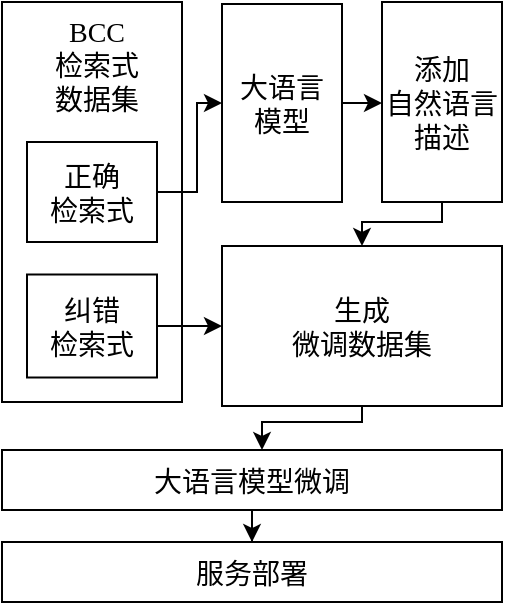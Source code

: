 <mxfile version="24.7.5">
  <diagram name="Page-1" id="YzF1wYIKMdavqr_pMihd">
    <mxGraphModel dx="1004" dy="746" grid="1" gridSize="10" guides="1" tooltips="1" connect="1" arrows="1" fold="1" page="1" pageScale="1" pageWidth="850" pageHeight="1100" math="0" shadow="0">
      <root>
        <mxCell id="0" />
        <mxCell id="1" parent="0" />
        <mxCell id="ajgn6oq-DAd7ekMlXT-4-8" value="" style="rounded=0;fontSize=14;fontFamily=SimSun;" parent="1" vertex="1">
          <mxGeometry x="440" y="180" width="90" height="200" as="geometry" />
        </mxCell>
        <mxCell id="ajgn6oq-DAd7ekMlXT-4-25" value="BCC&#xa;检索式&#xa;数据集" style="rounded=0;fontSize=14;strokeColor=none;fontFamily=SimSun;" parent="1" vertex="1">
          <mxGeometry x="457.5" y="191" width="60" height="40" as="geometry" />
        </mxCell>
        <mxCell id="ajgn6oq-DAd7ekMlXT-4-46" value="" style="edgeStyle=orthogonalEdgeStyle;rounded=0;orthogonalLoop=1;jettySize=auto;html=1;fontFamily=SimSun;fontSize=14;" parent="1" source="ajgn6oq-DAd7ekMlXT-4-26" target="ajgn6oq-DAd7ekMlXT-4-41" edge="1">
          <mxGeometry relative="1" as="geometry" />
        </mxCell>
        <mxCell id="ajgn6oq-DAd7ekMlXT-4-26" value="正确&#xa;检索式" style="rounded=0;fontFamily=SimSun;fontSize=14;" parent="1" vertex="1">
          <mxGeometry x="452.5" y="250" width="65" height="50" as="geometry" />
        </mxCell>
        <mxCell id="ajgn6oq-DAd7ekMlXT-4-52" value="" style="edgeStyle=orthogonalEdgeStyle;rounded=0;orthogonalLoop=1;jettySize=auto;html=1;fontFamily=SimSun;fontSize=14;" parent="1" source="ajgn6oq-DAd7ekMlXT-4-27" target="ajgn6oq-DAd7ekMlXT-4-43" edge="1">
          <mxGeometry relative="1" as="geometry" />
        </mxCell>
        <mxCell id="ajgn6oq-DAd7ekMlXT-4-27" value="纠错&#xa;检索式" style="rounded=0;fontFamily=SimSun;fontSize=14;" parent="1" vertex="1">
          <mxGeometry x="452.5" y="316.25" width="65" height="51.5" as="geometry" />
        </mxCell>
        <mxCell id="ajgn6oq-DAd7ekMlXT-4-47" value="" style="edgeStyle=orthogonalEdgeStyle;rounded=0;orthogonalLoop=1;jettySize=auto;html=1;fontFamily=SimSun;fontSize=14;" parent="1" source="ajgn6oq-DAd7ekMlXT-4-41" target="ajgn6oq-DAd7ekMlXT-4-42" edge="1">
          <mxGeometry relative="1" as="geometry" />
        </mxCell>
        <mxCell id="ajgn6oq-DAd7ekMlXT-4-41" value="大语言&#xa;模型" style="rounded=0;fontFamily=SimSun;fontSize=14;" parent="1" vertex="1">
          <mxGeometry x="550" y="181" width="60" height="99" as="geometry" />
        </mxCell>
        <mxCell id="ajgn6oq-DAd7ekMlXT-4-48" value="" style="edgeStyle=orthogonalEdgeStyle;rounded=0;orthogonalLoop=1;jettySize=auto;html=1;fontFamily=SimSun;fontSize=14;" parent="1" source="ajgn6oq-DAd7ekMlXT-4-42" target="ajgn6oq-DAd7ekMlXT-4-43" edge="1">
          <mxGeometry relative="1" as="geometry">
            <Array as="points">
              <mxPoint x="660" y="290" />
              <mxPoint x="620" y="290" />
            </Array>
          </mxGeometry>
        </mxCell>
        <mxCell id="ajgn6oq-DAd7ekMlXT-4-42" value="添加&#xa;自然语言&#xa;描述" style="rounded=0;fontFamily=SimSun;fontSize=14;" parent="1" vertex="1">
          <mxGeometry x="630" y="180" width="60" height="100" as="geometry" />
        </mxCell>
        <mxCell id="ajgn6oq-DAd7ekMlXT-4-50" value="" style="edgeStyle=orthogonalEdgeStyle;rounded=0;orthogonalLoop=1;jettySize=auto;html=1;fontFamily=SimSun;fontSize=14;" parent="1" source="ajgn6oq-DAd7ekMlXT-4-43" target="ajgn6oq-DAd7ekMlXT-4-44" edge="1">
          <mxGeometry relative="1" as="geometry">
            <Array as="points">
              <mxPoint x="620" y="390" />
              <mxPoint x="570" y="390" />
            </Array>
          </mxGeometry>
        </mxCell>
        <mxCell id="ajgn6oq-DAd7ekMlXT-4-43" value="生成&#xa;微调数据集" style="rounded=0;fontFamily=SimSun;fontSize=14;" parent="1" vertex="1">
          <mxGeometry x="550" y="302" width="140" height="80" as="geometry" />
        </mxCell>
        <mxCell id="ajgn6oq-DAd7ekMlXT-4-51" value="" style="edgeStyle=orthogonalEdgeStyle;rounded=0;orthogonalLoop=1;jettySize=auto;html=1;fontFamily=SimSun;fontSize=14;" parent="1" source="ajgn6oq-DAd7ekMlXT-4-44" target="ajgn6oq-DAd7ekMlXT-4-45" edge="1">
          <mxGeometry relative="1" as="geometry" />
        </mxCell>
        <mxCell id="ajgn6oq-DAd7ekMlXT-4-44" value="大语言模型微调" style="rounded=0;fontFamily=SimSun;fontSize=14;" parent="1" vertex="1">
          <mxGeometry x="440" y="404" width="250" height="30" as="geometry" />
        </mxCell>
        <mxCell id="ajgn6oq-DAd7ekMlXT-4-45" value="服务部署" style="rounded=0;fontFamily=SimSun;fontSize=14;" parent="1" vertex="1">
          <mxGeometry x="440" y="450" width="250" height="30" as="geometry" />
        </mxCell>
      </root>
    </mxGraphModel>
  </diagram>
</mxfile>
